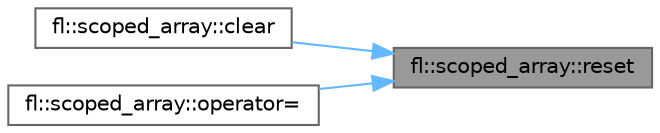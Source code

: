 digraph "fl::scoped_array::reset"
{
 // LATEX_PDF_SIZE
  bgcolor="transparent";
  edge [fontname=Helvetica,fontsize=10,labelfontname=Helvetica,labelfontsize=10];
  node [fontname=Helvetica,fontsize=10,shape=box,height=0.2,width=0.4];
  rankdir="RL";
  Node1 [id="Node000001",label="fl::scoped_array::reset",height=0.2,width=0.4,color="gray40", fillcolor="grey60", style="filled", fontcolor="black",tooltip=" "];
  Node1 -> Node2 [id="edge1_Node000001_Node000002",dir="back",color="steelblue1",style="solid",tooltip=" "];
  Node2 [id="Node000002",label="fl::scoped_array::clear",height=0.2,width=0.4,color="grey40", fillcolor="white", style="filled",URL="$d3/d92/classfl_1_1scoped__array_aebda12d013612a0852e1d07374340157.html#aebda12d013612a0852e1d07374340157",tooltip=" "];
  Node1 -> Node3 [id="edge2_Node000001_Node000003",dir="back",color="steelblue1",style="solid",tooltip=" "];
  Node3 [id="Node000003",label="fl::scoped_array::operator=",height=0.2,width=0.4,color="grey40", fillcolor="white", style="filled",URL="$d3/d92/classfl_1_1scoped__array_ae90acfb6ce8b608364b6b77481e85522.html#ae90acfb6ce8b608364b6b77481e85522",tooltip=" "];
}
